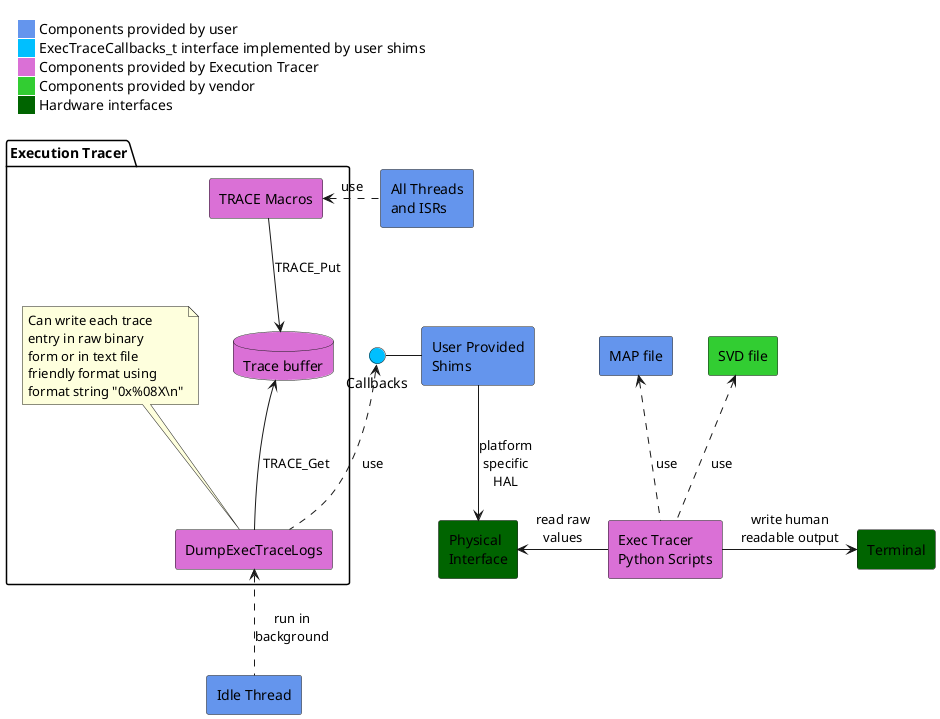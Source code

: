 @startuml "Exec_Tracer_Components"

skinparam legendBackgroundColor #FFFFFF
skinparam legendBorderColor #FFFFFF
skinparam legendEntrySeparator #FFFFFF

legend top left
    <#FFFFFF,#FFFFFF>|<#CornflowerBlue>| Components provided by user|
    |<#DeepSkyBlue> | ExecTraceCallbacks_t interface implemented by user shims|
    |<#Orchid>     | Components provided by Execution Tracer|
    |<#LimeGreen>| Components provided by vendor|
    |<#DarkGreen>| Hardware interfaces|
endlegend

skinparam componentStyle rectangle

[All Threads\nand ISRs] as AllThreads #CornflowerBlue
[Idle Thread] as IdleThread #CornflowerBlue
[User Provided\nShims] as UserShims #CornflowerBlue
[Physical\nInterface] as PhysicalInterface #DarkGreen
[Exec Tracer\nPython Scripts] as PythonScripts #Orchid
[MAP file] as MapFile #CornflowerBlue
[SVD file] as SvdFile #LimeGreen
[Terminal] as Terminal #DarkGreen
() Callbacks #DeepSkyBlue

Callbacks - UserShims

package "Execution Tracer" {
  database "Trace buffer" as TraceBuffer #Orchid
  [TRACE Macros] as TraceMacros #Orchid
  [DumpExecTraceLogs] as LogFunction #Orchid
  TraceMacros <. AllThreads : use
  LogFunction <.. IdleThread : run in\nbackground
  TraceMacros --> TraceBuffer : TRACE_Put
  TraceBuffer <-- LogFunction : TRACE_Get
  Callbacks <.. LogFunction : use
  note top of LogFunction
    Can write each trace
    entry in raw binary
    form or in text file
    friendly format using
    format string "0x%08X\n"
  end note
}

UserShims --> PhysicalInterface : platform\nspecific\nHAL
PhysicalInterface <- PythonScripts : read raw\nvalues
MapFile <.. PythonScripts : use
SvdFile <.. PythonScripts : use
PythonScripts -> Terminal : write human\nreadable output

@enduml